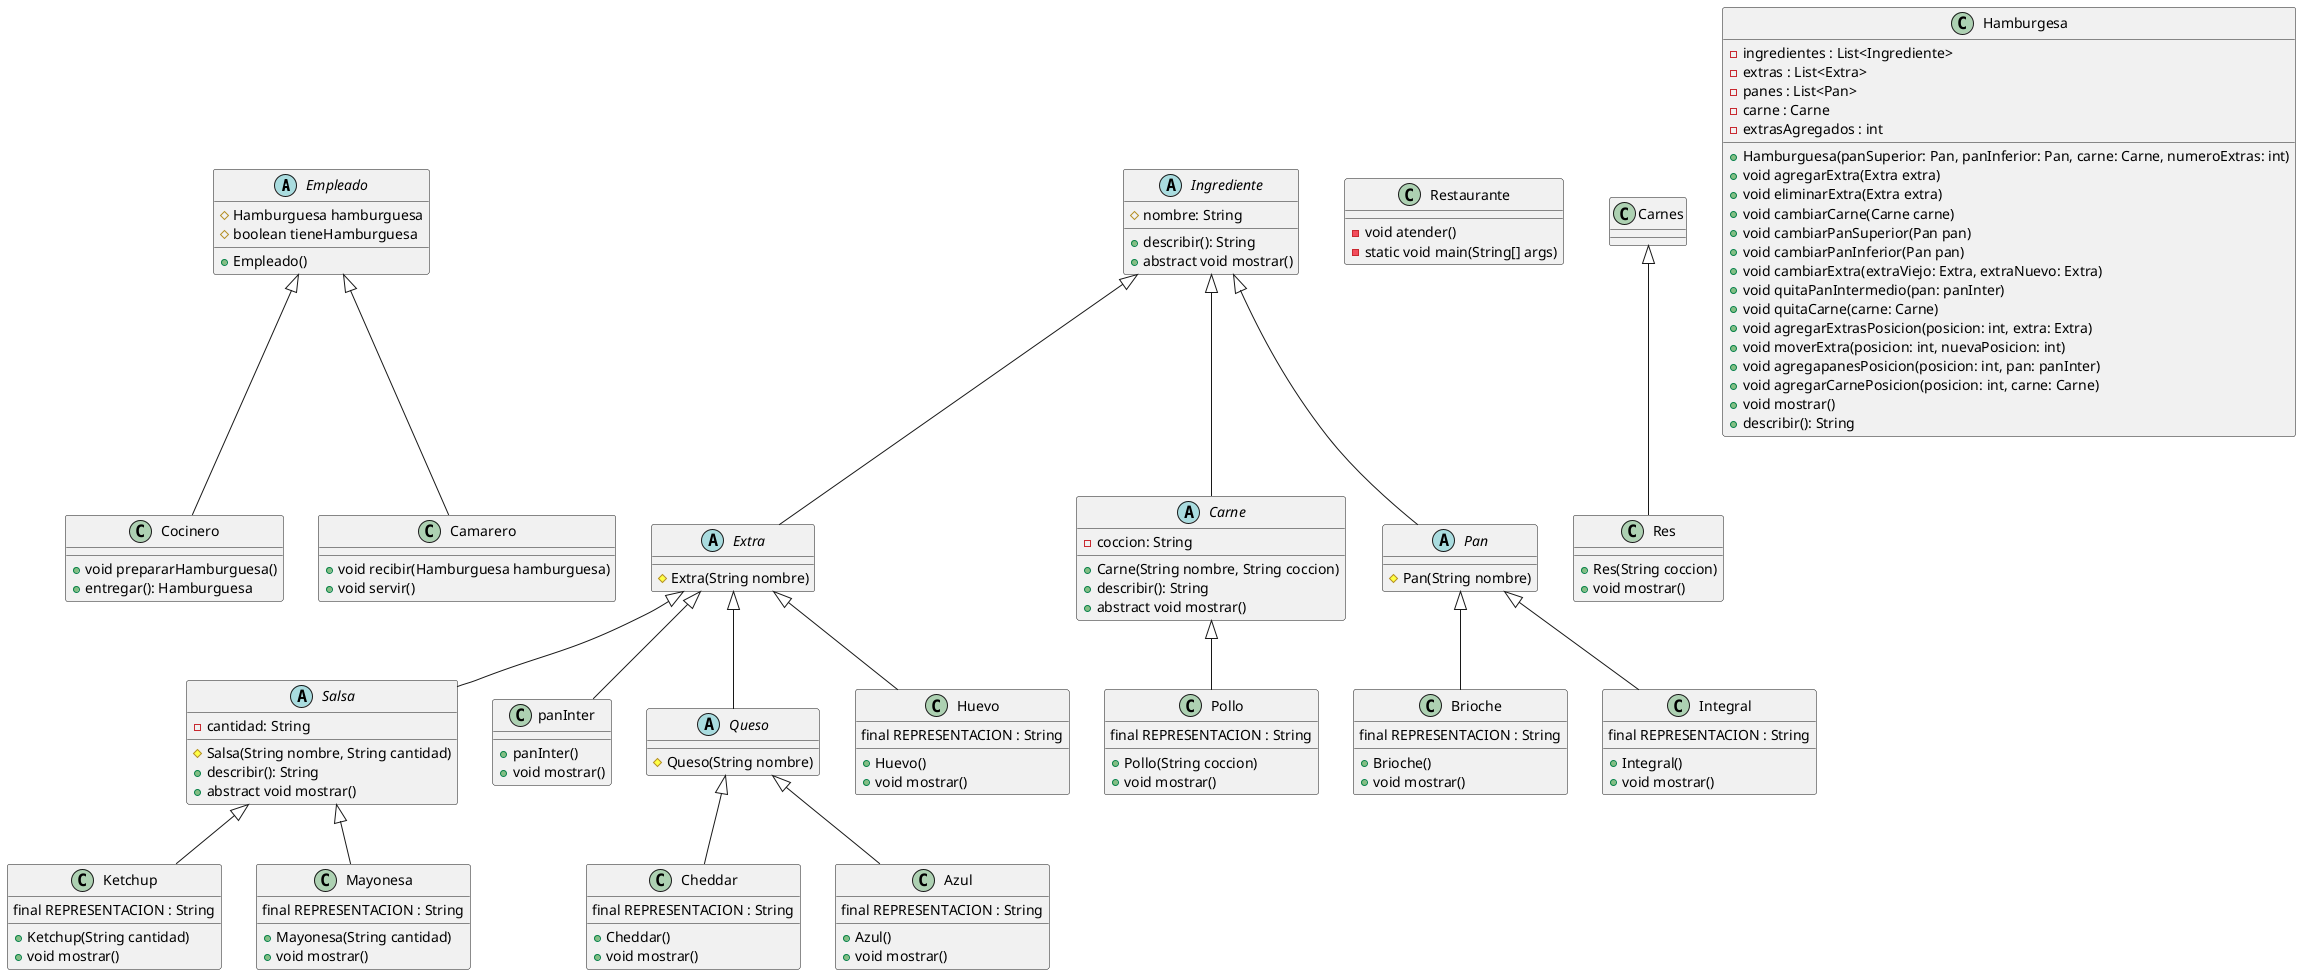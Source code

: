 @startuml
abstract class Empleado {
   # Hamburguesa hamburguesa
   # boolean tieneHamburguesa

   +Empleado()
}
abstract class Ingrediente {
   # nombre: String

   +describir(): String
   +abstract void mostrar()
}
abstract class Extra extends Ingrediente {
   # Extra(String nombre)
}
abstract class Carne extends Ingrediente {
   -coccion: String

   +Carne(String nombre, String coccion)
   +describir(): String
   +abstract void mostrar()
}
abstract class Pan extends Ingrediente {
    # Pan(String nombre)
}
abstract class Salsa extends Extra {
    - cantidad: String

    #Salsa(String nombre, String cantidad)
    +describir(): String
    +abstract void mostrar()
}
class Ketchup extends Salsa{
    final REPRESENTACION : String

    +Ketchup(String cantidad)
    +void mostrar()
}
class Mayonesa extends Salsa{
    final REPRESENTACION : String

    +Mayonesa(String cantidad)
    +void mostrar()
}
class panInter extends Extra{
    +panInter()
    +void mostrar()
}
class Pollo extends Carne{
    final REPRESENTACION : String

    +Pollo(String coccion)
    +void mostrar()
}
abstract class Queso extends Extra {
    # Queso(String nombre)
}
class Cheddar extends Queso{
    final REPRESENTACION : String

    +Cheddar()
    +void mostrar()
}
class Brioche extends Pan{
    final REPRESENTACION : String

    +Brioche()
    +void mostrar()
}
class Azul extends Queso{
    final REPRESENTACION : String

    +Azul()
    +void mostrar()
}
class Restaurante{
 -void atender()
 -static void main(String[] args)
}
class Res extends Carnes{
    +Res(String coccion)
    +void mostrar()
}
class Cocinero extends Empleado{
    + void prepararHamburguesa()
    +entregar(): Hamburguesa
}
class Camarero extends Empleado{
    +void recibir(Hamburguesa hamburguesa)
    +void servir()
}
class Huevo extends Extra{
    final REPRESENTACION : String

    +Huevo()
    +void mostrar()
}
class Integral extends Pan{
    final REPRESENTACION : String

    +Integral()
    +void mostrar()
}
class Hamburgesa{
    -ingredientes : List<Ingrediente>
    -extras : List<Extra>
    -panes : List<Pan>
    -carne : Carne
    -extrasAgregados : int

    +Hamburguesa(panSuperior: Pan, panInferior: Pan, carne: Carne, numeroExtras: int)
    +void agregarExtra(Extra extra)
    +void eliminarExtra(Extra extra)
    +void cambiarCarne(Carne carne)
    +void cambiarPanSuperior(Pan pan)
    +void cambiarPanInferior(Pan pan)
    +void cambiarExtra(extraViejo: Extra, extraNuevo: Extra)
    +void quitaPanIntermedio(pan: panInter)
    +void quitaCarne(carne: Carne)
    +void agregarExtrasPosicion(posicion: int, extra: Extra)
    +void moverExtra(posicion: int, nuevaPosicion: int)
    +void agregapanesPosicion(posicion: int, pan: panInter)
    +void agregarCarnePosicion(posicion: int, carne: Carne)
    +void mostrar()
    +describir(): String
}
@enduml